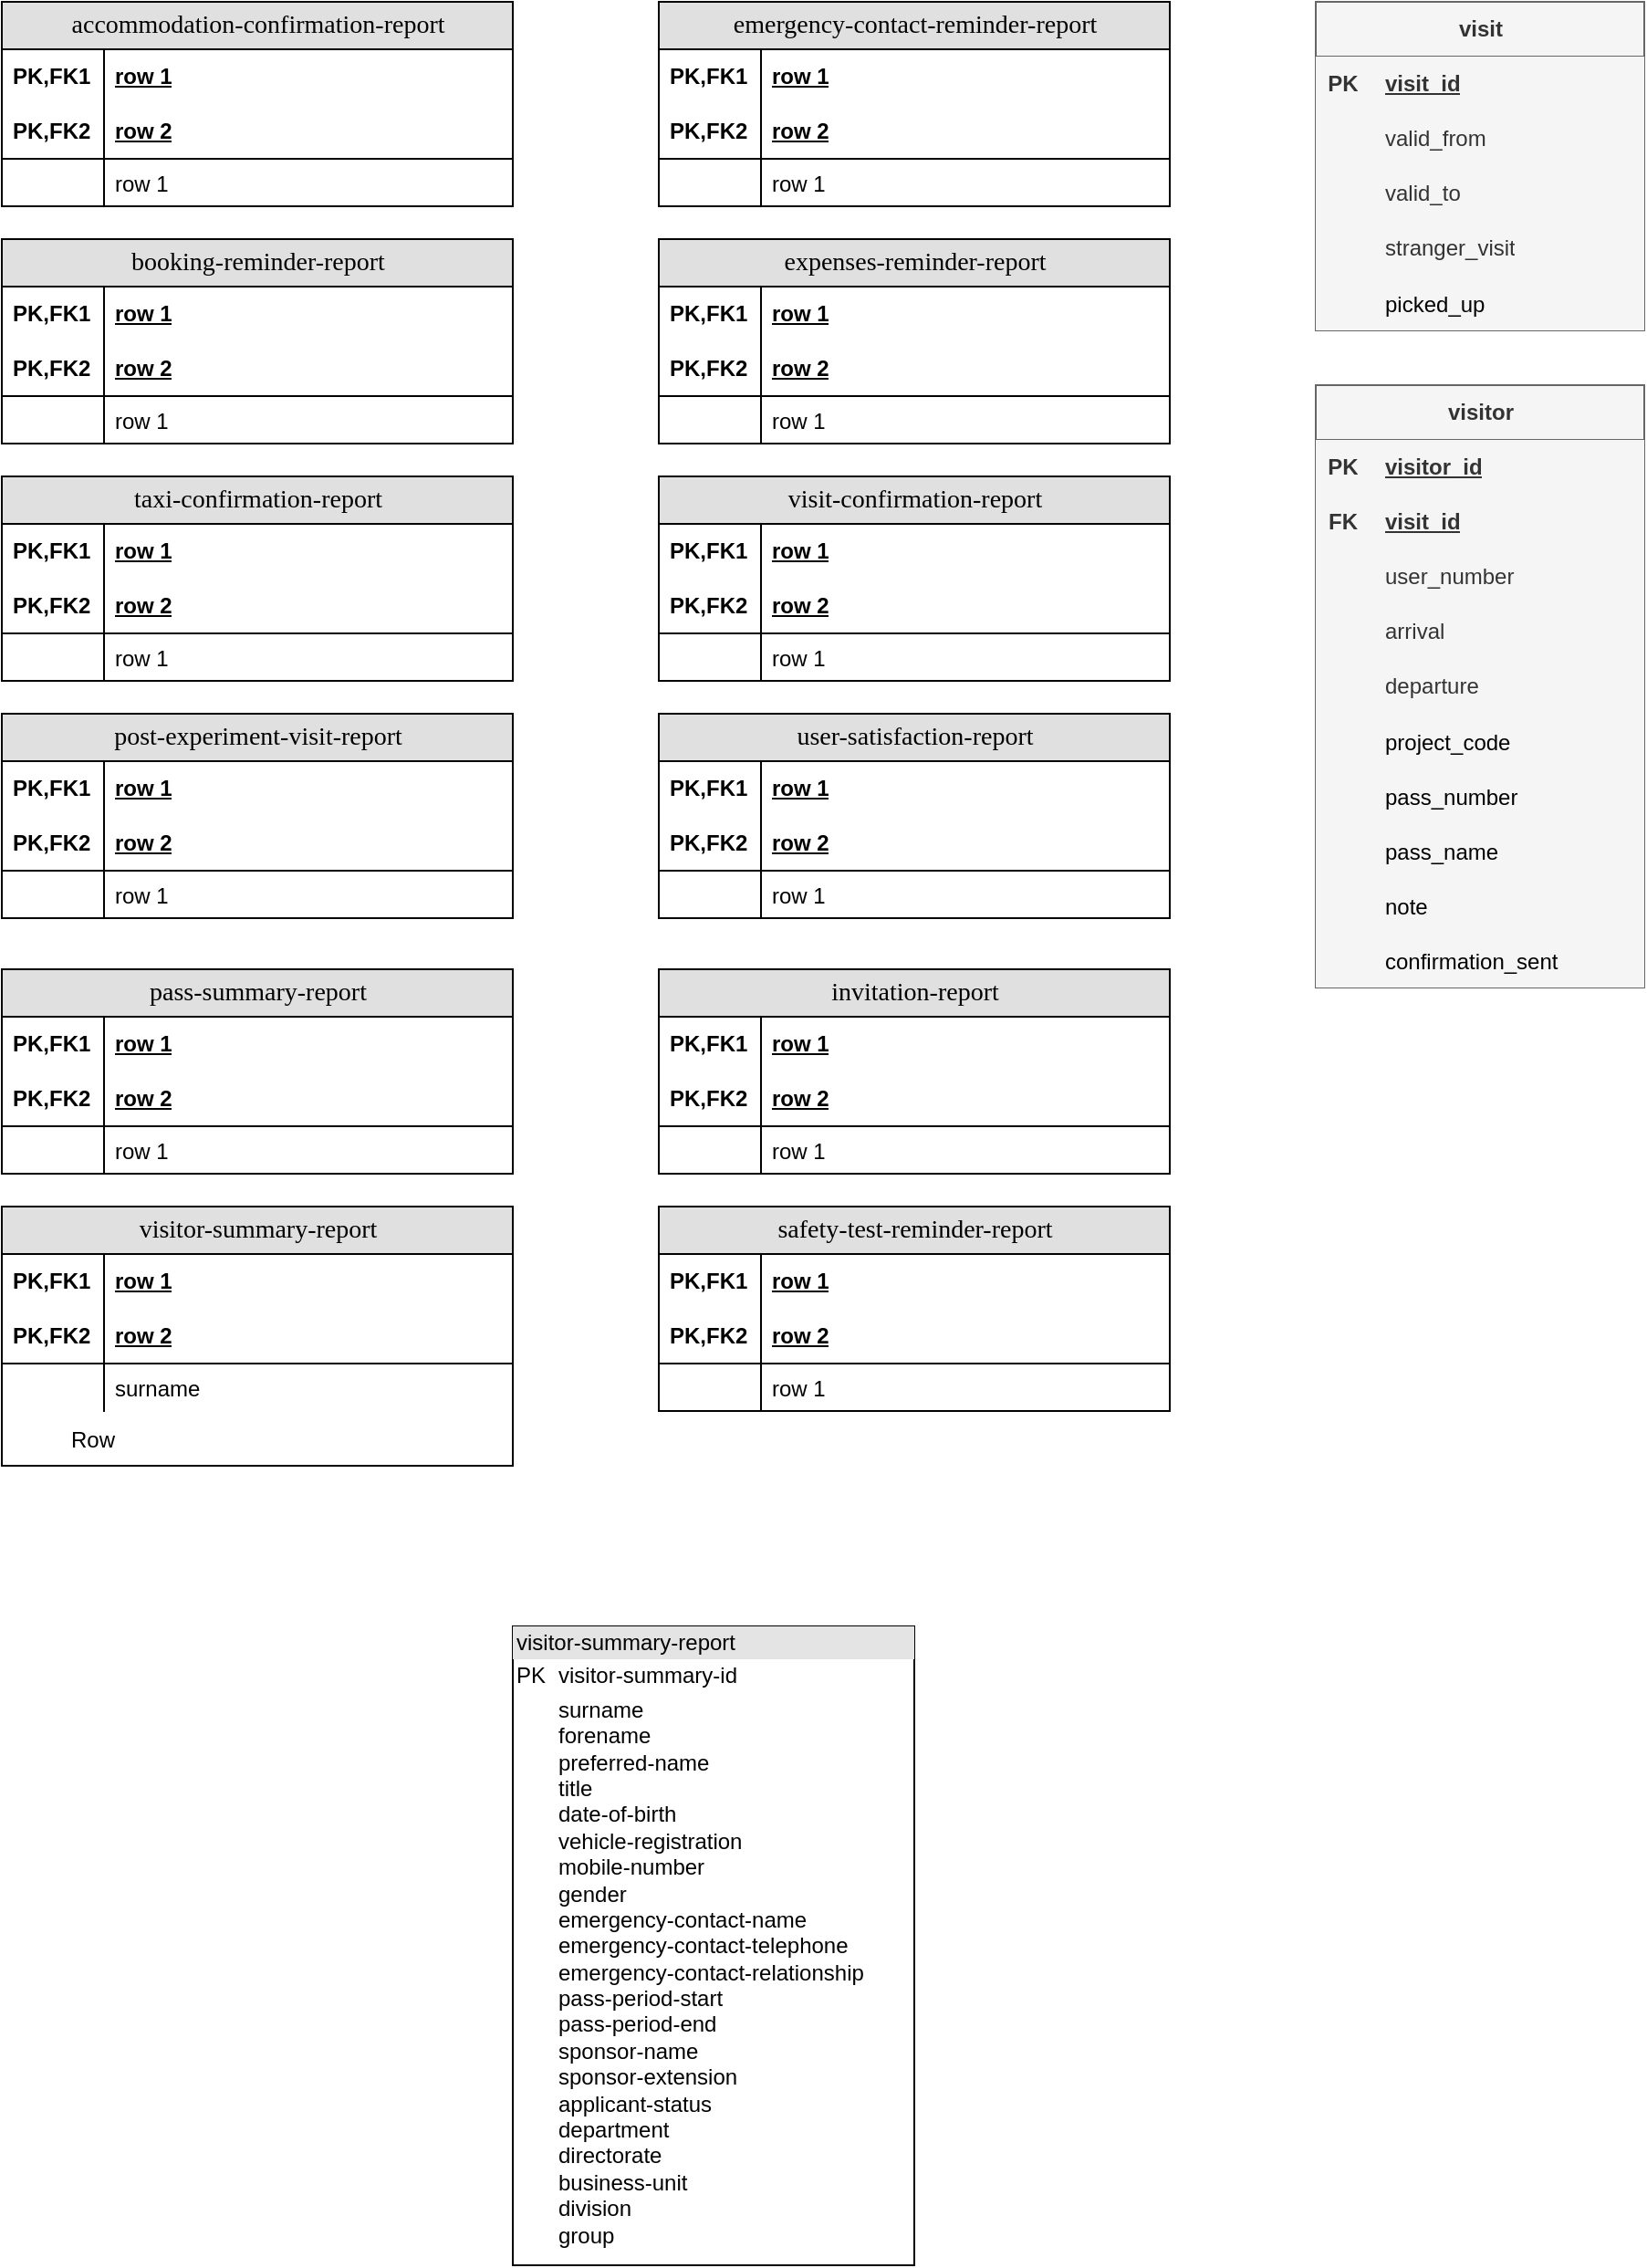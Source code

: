 <mxfile version="24.0.0" type="github">
  <diagram name="Page-1" id="e56a1550-8fbb-45ad-956c-1786394a9013">
    <mxGraphModel dx="1400" dy="845" grid="1" gridSize="10" guides="1" tooltips="1" connect="1" arrows="1" fold="1" page="1" pageScale="1" pageWidth="1100" pageHeight="850" background="none" math="0" shadow="0">
      <root>
        <mxCell id="0" />
        <mxCell id="1" parent="0" />
        <mxCell id="2e49270ec7c68f3f-1" value="accommodation-confirmation-report" style="swimlane;html=1;fontStyle=0;childLayout=stackLayout;horizontal=1;startSize=26;fillColor=#e0e0e0;horizontalStack=0;resizeParent=1;resizeLast=0;collapsible=1;marginBottom=0;swimlaneFillColor=#ffffff;align=center;rounded=0;shadow=0;comic=0;labelBackgroundColor=none;strokeWidth=1;fontFamily=Verdana;fontSize=14" parent="1" vertex="1">
          <mxGeometry x="240" y="140" width="280" height="112" as="geometry" />
        </mxCell>
        <mxCell id="2e49270ec7c68f3f-2" value="row 1" style="shape=partialRectangle;top=0;left=0;right=0;bottom=0;html=1;align=left;verticalAlign=middle;fillColor=none;spacingLeft=60;spacingRight=4;whiteSpace=wrap;overflow=hidden;rotatable=0;points=[[0,0.5],[1,0.5]];portConstraint=eastwest;dropTarget=0;fontStyle=5;" parent="2e49270ec7c68f3f-1" vertex="1">
          <mxGeometry y="26" width="280" height="30" as="geometry" />
        </mxCell>
        <mxCell id="2e49270ec7c68f3f-3" value="PK,FK1" style="shape=partialRectangle;fontStyle=1;top=0;left=0;bottom=0;html=1;fillColor=none;align=left;verticalAlign=middle;spacingLeft=4;spacingRight=4;whiteSpace=wrap;overflow=hidden;rotatable=0;points=[];portConstraint=eastwest;part=1;" parent="2e49270ec7c68f3f-2" vertex="1" connectable="0">
          <mxGeometry width="56" height="30" as="geometry" />
        </mxCell>
        <mxCell id="2e49270ec7c68f3f-4" value="row 2" style="shape=partialRectangle;top=0;left=0;right=0;bottom=1;html=1;align=left;verticalAlign=middle;fillColor=none;spacingLeft=60;spacingRight=4;whiteSpace=wrap;overflow=hidden;rotatable=0;points=[[0,0.5],[1,0.5]];portConstraint=eastwest;dropTarget=0;fontStyle=5;" parent="2e49270ec7c68f3f-1" vertex="1">
          <mxGeometry y="56" width="280" height="30" as="geometry" />
        </mxCell>
        <mxCell id="2e49270ec7c68f3f-5" value="PK,FK2" style="shape=partialRectangle;fontStyle=1;top=0;left=0;bottom=0;html=1;fillColor=none;align=left;verticalAlign=middle;spacingLeft=4;spacingRight=4;whiteSpace=wrap;overflow=hidden;rotatable=0;points=[];portConstraint=eastwest;part=1;" parent="2e49270ec7c68f3f-4" vertex="1" connectable="0">
          <mxGeometry width="56" height="30" as="geometry" />
        </mxCell>
        <mxCell id="2e49270ec7c68f3f-6" value="row 1" style="shape=partialRectangle;top=0;left=0;right=0;bottom=0;html=1;align=left;verticalAlign=top;fillColor=none;spacingLeft=60;spacingRight=4;whiteSpace=wrap;overflow=hidden;rotatable=0;points=[[0,0.5],[1,0.5]];portConstraint=eastwest;dropTarget=0;" parent="2e49270ec7c68f3f-1" vertex="1">
          <mxGeometry y="86" width="280" height="26" as="geometry" />
        </mxCell>
        <mxCell id="2e49270ec7c68f3f-7" value="" style="shape=partialRectangle;top=0;left=0;bottom=0;html=1;fillColor=none;align=left;verticalAlign=top;spacingLeft=4;spacingRight=4;whiteSpace=wrap;overflow=hidden;rotatable=0;points=[];portConstraint=eastwest;part=1;" parent="2e49270ec7c68f3f-6" vertex="1" connectable="0">
          <mxGeometry width="56" height="26" as="geometry" />
        </mxCell>
        <mxCell id="6d24qYVvEHeS3zm7cNjw-1" value="booking-reminder-report" style="swimlane;html=1;fontStyle=0;childLayout=stackLayout;horizontal=1;startSize=26;fillColor=#e0e0e0;horizontalStack=0;resizeParent=1;resizeLast=0;collapsible=1;marginBottom=0;swimlaneFillColor=#ffffff;align=center;rounded=0;shadow=0;comic=0;labelBackgroundColor=none;strokeWidth=1;fontFamily=Verdana;fontSize=14" vertex="1" parent="1">
          <mxGeometry x="240" y="270" width="280" height="112" as="geometry" />
        </mxCell>
        <mxCell id="6d24qYVvEHeS3zm7cNjw-2" value="row 1" style="shape=partialRectangle;top=0;left=0;right=0;bottom=0;html=1;align=left;verticalAlign=middle;fillColor=none;spacingLeft=60;spacingRight=4;whiteSpace=wrap;overflow=hidden;rotatable=0;points=[[0,0.5],[1,0.5]];portConstraint=eastwest;dropTarget=0;fontStyle=5;" vertex="1" parent="6d24qYVvEHeS3zm7cNjw-1">
          <mxGeometry y="26" width="280" height="30" as="geometry" />
        </mxCell>
        <mxCell id="6d24qYVvEHeS3zm7cNjw-3" value="PK,FK1" style="shape=partialRectangle;fontStyle=1;top=0;left=0;bottom=0;html=1;fillColor=none;align=left;verticalAlign=middle;spacingLeft=4;spacingRight=4;whiteSpace=wrap;overflow=hidden;rotatable=0;points=[];portConstraint=eastwest;part=1;" vertex="1" connectable="0" parent="6d24qYVvEHeS3zm7cNjw-2">
          <mxGeometry width="56" height="30" as="geometry" />
        </mxCell>
        <mxCell id="6d24qYVvEHeS3zm7cNjw-4" value="row 2" style="shape=partialRectangle;top=0;left=0;right=0;bottom=1;html=1;align=left;verticalAlign=middle;fillColor=none;spacingLeft=60;spacingRight=4;whiteSpace=wrap;overflow=hidden;rotatable=0;points=[[0,0.5],[1,0.5]];portConstraint=eastwest;dropTarget=0;fontStyle=5;" vertex="1" parent="6d24qYVvEHeS3zm7cNjw-1">
          <mxGeometry y="56" width="280" height="30" as="geometry" />
        </mxCell>
        <mxCell id="6d24qYVvEHeS3zm7cNjw-5" value="PK,FK2" style="shape=partialRectangle;fontStyle=1;top=0;left=0;bottom=0;html=1;fillColor=none;align=left;verticalAlign=middle;spacingLeft=4;spacingRight=4;whiteSpace=wrap;overflow=hidden;rotatable=0;points=[];portConstraint=eastwest;part=1;" vertex="1" connectable="0" parent="6d24qYVvEHeS3zm7cNjw-4">
          <mxGeometry width="56" height="30" as="geometry" />
        </mxCell>
        <mxCell id="6d24qYVvEHeS3zm7cNjw-6" value="row 1" style="shape=partialRectangle;top=0;left=0;right=0;bottom=0;html=1;align=left;verticalAlign=top;fillColor=none;spacingLeft=60;spacingRight=4;whiteSpace=wrap;overflow=hidden;rotatable=0;points=[[0,0.5],[1,0.5]];portConstraint=eastwest;dropTarget=0;" vertex="1" parent="6d24qYVvEHeS3zm7cNjw-1">
          <mxGeometry y="86" width="280" height="26" as="geometry" />
        </mxCell>
        <mxCell id="6d24qYVvEHeS3zm7cNjw-7" value="" style="shape=partialRectangle;top=0;left=0;bottom=0;html=1;fillColor=none;align=left;verticalAlign=top;spacingLeft=4;spacingRight=4;whiteSpace=wrap;overflow=hidden;rotatable=0;points=[];portConstraint=eastwest;part=1;" vertex="1" connectable="0" parent="6d24qYVvEHeS3zm7cNjw-6">
          <mxGeometry width="56" height="26" as="geometry" />
        </mxCell>
        <mxCell id="6d24qYVvEHeS3zm7cNjw-8" value="taxi-confirmation-report" style="swimlane;html=1;fontStyle=0;childLayout=stackLayout;horizontal=1;startSize=26;fillColor=#e0e0e0;horizontalStack=0;resizeParent=1;resizeLast=0;collapsible=1;marginBottom=0;swimlaneFillColor=#ffffff;align=center;rounded=0;shadow=0;comic=0;labelBackgroundColor=none;strokeWidth=1;fontFamily=Verdana;fontSize=14" vertex="1" parent="1">
          <mxGeometry x="240" y="400" width="280" height="112" as="geometry" />
        </mxCell>
        <mxCell id="6d24qYVvEHeS3zm7cNjw-9" value="row 1" style="shape=partialRectangle;top=0;left=0;right=0;bottom=0;html=1;align=left;verticalAlign=middle;fillColor=none;spacingLeft=60;spacingRight=4;whiteSpace=wrap;overflow=hidden;rotatable=0;points=[[0,0.5],[1,0.5]];portConstraint=eastwest;dropTarget=0;fontStyle=5;" vertex="1" parent="6d24qYVvEHeS3zm7cNjw-8">
          <mxGeometry y="26" width="280" height="30" as="geometry" />
        </mxCell>
        <mxCell id="6d24qYVvEHeS3zm7cNjw-10" value="PK,FK1" style="shape=partialRectangle;fontStyle=1;top=0;left=0;bottom=0;html=1;fillColor=none;align=left;verticalAlign=middle;spacingLeft=4;spacingRight=4;whiteSpace=wrap;overflow=hidden;rotatable=0;points=[];portConstraint=eastwest;part=1;" vertex="1" connectable="0" parent="6d24qYVvEHeS3zm7cNjw-9">
          <mxGeometry width="56" height="30" as="geometry" />
        </mxCell>
        <mxCell id="6d24qYVvEHeS3zm7cNjw-11" value="row 2" style="shape=partialRectangle;top=0;left=0;right=0;bottom=1;html=1;align=left;verticalAlign=middle;fillColor=none;spacingLeft=60;spacingRight=4;whiteSpace=wrap;overflow=hidden;rotatable=0;points=[[0,0.5],[1,0.5]];portConstraint=eastwest;dropTarget=0;fontStyle=5;" vertex="1" parent="6d24qYVvEHeS3zm7cNjw-8">
          <mxGeometry y="56" width="280" height="30" as="geometry" />
        </mxCell>
        <mxCell id="6d24qYVvEHeS3zm7cNjw-12" value="PK,FK2" style="shape=partialRectangle;fontStyle=1;top=0;left=0;bottom=0;html=1;fillColor=none;align=left;verticalAlign=middle;spacingLeft=4;spacingRight=4;whiteSpace=wrap;overflow=hidden;rotatable=0;points=[];portConstraint=eastwest;part=1;" vertex="1" connectable="0" parent="6d24qYVvEHeS3zm7cNjw-11">
          <mxGeometry width="56" height="30" as="geometry" />
        </mxCell>
        <mxCell id="6d24qYVvEHeS3zm7cNjw-13" value="row 1" style="shape=partialRectangle;top=0;left=0;right=0;bottom=0;html=1;align=left;verticalAlign=top;fillColor=none;spacingLeft=60;spacingRight=4;whiteSpace=wrap;overflow=hidden;rotatable=0;points=[[0,0.5],[1,0.5]];portConstraint=eastwest;dropTarget=0;" vertex="1" parent="6d24qYVvEHeS3zm7cNjw-8">
          <mxGeometry y="86" width="280" height="26" as="geometry" />
        </mxCell>
        <mxCell id="6d24qYVvEHeS3zm7cNjw-14" value="" style="shape=partialRectangle;top=0;left=0;bottom=0;html=1;fillColor=none;align=left;verticalAlign=top;spacingLeft=4;spacingRight=4;whiteSpace=wrap;overflow=hidden;rotatable=0;points=[];portConstraint=eastwest;part=1;" vertex="1" connectable="0" parent="6d24qYVvEHeS3zm7cNjw-13">
          <mxGeometry width="56" height="26" as="geometry" />
        </mxCell>
        <mxCell id="6d24qYVvEHeS3zm7cNjw-15" value="visit-confirmation-report" style="swimlane;html=1;fontStyle=0;childLayout=stackLayout;horizontal=1;startSize=26;fillColor=#e0e0e0;horizontalStack=0;resizeParent=1;resizeLast=0;collapsible=1;marginBottom=0;swimlaneFillColor=#ffffff;align=center;rounded=0;shadow=0;comic=0;labelBackgroundColor=none;strokeWidth=1;fontFamily=Verdana;fontSize=14" vertex="1" parent="1">
          <mxGeometry x="600" y="400" width="280" height="112" as="geometry" />
        </mxCell>
        <mxCell id="6d24qYVvEHeS3zm7cNjw-16" value="row 1" style="shape=partialRectangle;top=0;left=0;right=0;bottom=0;html=1;align=left;verticalAlign=middle;fillColor=none;spacingLeft=60;spacingRight=4;whiteSpace=wrap;overflow=hidden;rotatable=0;points=[[0,0.5],[1,0.5]];portConstraint=eastwest;dropTarget=0;fontStyle=5;" vertex="1" parent="6d24qYVvEHeS3zm7cNjw-15">
          <mxGeometry y="26" width="280" height="30" as="geometry" />
        </mxCell>
        <mxCell id="6d24qYVvEHeS3zm7cNjw-17" value="PK,FK1" style="shape=partialRectangle;fontStyle=1;top=0;left=0;bottom=0;html=1;fillColor=none;align=left;verticalAlign=middle;spacingLeft=4;spacingRight=4;whiteSpace=wrap;overflow=hidden;rotatable=0;points=[];portConstraint=eastwest;part=1;" vertex="1" connectable="0" parent="6d24qYVvEHeS3zm7cNjw-16">
          <mxGeometry width="56" height="30" as="geometry" />
        </mxCell>
        <mxCell id="6d24qYVvEHeS3zm7cNjw-18" value="row 2" style="shape=partialRectangle;top=0;left=0;right=0;bottom=1;html=1;align=left;verticalAlign=middle;fillColor=none;spacingLeft=60;spacingRight=4;whiteSpace=wrap;overflow=hidden;rotatable=0;points=[[0,0.5],[1,0.5]];portConstraint=eastwest;dropTarget=0;fontStyle=5;" vertex="1" parent="6d24qYVvEHeS3zm7cNjw-15">
          <mxGeometry y="56" width="280" height="30" as="geometry" />
        </mxCell>
        <mxCell id="6d24qYVvEHeS3zm7cNjw-19" value="PK,FK2" style="shape=partialRectangle;fontStyle=1;top=0;left=0;bottom=0;html=1;fillColor=none;align=left;verticalAlign=middle;spacingLeft=4;spacingRight=4;whiteSpace=wrap;overflow=hidden;rotatable=0;points=[];portConstraint=eastwest;part=1;" vertex="1" connectable="0" parent="6d24qYVvEHeS3zm7cNjw-18">
          <mxGeometry width="56" height="30" as="geometry" />
        </mxCell>
        <mxCell id="6d24qYVvEHeS3zm7cNjw-20" value="row 1" style="shape=partialRectangle;top=0;left=0;right=0;bottom=0;html=1;align=left;verticalAlign=top;fillColor=none;spacingLeft=60;spacingRight=4;whiteSpace=wrap;overflow=hidden;rotatable=0;points=[[0,0.5],[1,0.5]];portConstraint=eastwest;dropTarget=0;" vertex="1" parent="6d24qYVvEHeS3zm7cNjw-15">
          <mxGeometry y="86" width="280" height="26" as="geometry" />
        </mxCell>
        <mxCell id="6d24qYVvEHeS3zm7cNjw-21" value="" style="shape=partialRectangle;top=0;left=0;bottom=0;html=1;fillColor=none;align=left;verticalAlign=top;spacingLeft=4;spacingRight=4;whiteSpace=wrap;overflow=hidden;rotatable=0;points=[];portConstraint=eastwest;part=1;" vertex="1" connectable="0" parent="6d24qYVvEHeS3zm7cNjw-20">
          <mxGeometry width="56" height="26" as="geometry" />
        </mxCell>
        <mxCell id="6d24qYVvEHeS3zm7cNjw-22" value="user-satisfaction-report" style="swimlane;html=1;fontStyle=0;childLayout=stackLayout;horizontal=1;startSize=26;fillColor=#e0e0e0;horizontalStack=0;resizeParent=1;resizeLast=0;collapsible=1;marginBottom=0;swimlaneFillColor=#ffffff;align=center;rounded=0;shadow=0;comic=0;labelBackgroundColor=none;strokeWidth=1;fontFamily=Verdana;fontSize=14" vertex="1" parent="1">
          <mxGeometry x="600" y="530" width="280" height="112" as="geometry" />
        </mxCell>
        <mxCell id="6d24qYVvEHeS3zm7cNjw-23" value="row 1" style="shape=partialRectangle;top=0;left=0;right=0;bottom=0;html=1;align=left;verticalAlign=middle;fillColor=none;spacingLeft=60;spacingRight=4;whiteSpace=wrap;overflow=hidden;rotatable=0;points=[[0,0.5],[1,0.5]];portConstraint=eastwest;dropTarget=0;fontStyle=5;" vertex="1" parent="6d24qYVvEHeS3zm7cNjw-22">
          <mxGeometry y="26" width="280" height="30" as="geometry" />
        </mxCell>
        <mxCell id="6d24qYVvEHeS3zm7cNjw-24" value="PK,FK1" style="shape=partialRectangle;fontStyle=1;top=0;left=0;bottom=0;html=1;fillColor=none;align=left;verticalAlign=middle;spacingLeft=4;spacingRight=4;whiteSpace=wrap;overflow=hidden;rotatable=0;points=[];portConstraint=eastwest;part=1;" vertex="1" connectable="0" parent="6d24qYVvEHeS3zm7cNjw-23">
          <mxGeometry width="56" height="30" as="geometry" />
        </mxCell>
        <mxCell id="6d24qYVvEHeS3zm7cNjw-25" value="row 2" style="shape=partialRectangle;top=0;left=0;right=0;bottom=1;html=1;align=left;verticalAlign=middle;fillColor=none;spacingLeft=60;spacingRight=4;whiteSpace=wrap;overflow=hidden;rotatable=0;points=[[0,0.5],[1,0.5]];portConstraint=eastwest;dropTarget=0;fontStyle=5;" vertex="1" parent="6d24qYVvEHeS3zm7cNjw-22">
          <mxGeometry y="56" width="280" height="30" as="geometry" />
        </mxCell>
        <mxCell id="6d24qYVvEHeS3zm7cNjw-26" value="PK,FK2" style="shape=partialRectangle;fontStyle=1;top=0;left=0;bottom=0;html=1;fillColor=none;align=left;verticalAlign=middle;spacingLeft=4;spacingRight=4;whiteSpace=wrap;overflow=hidden;rotatable=0;points=[];portConstraint=eastwest;part=1;" vertex="1" connectable="0" parent="6d24qYVvEHeS3zm7cNjw-25">
          <mxGeometry width="56" height="30" as="geometry" />
        </mxCell>
        <mxCell id="6d24qYVvEHeS3zm7cNjw-27" value="row 1" style="shape=partialRectangle;top=0;left=0;right=0;bottom=0;html=1;align=left;verticalAlign=top;fillColor=none;spacingLeft=60;spacingRight=4;whiteSpace=wrap;overflow=hidden;rotatable=0;points=[[0,0.5],[1,0.5]];portConstraint=eastwest;dropTarget=0;" vertex="1" parent="6d24qYVvEHeS3zm7cNjw-22">
          <mxGeometry y="86" width="280" height="26" as="geometry" />
        </mxCell>
        <mxCell id="6d24qYVvEHeS3zm7cNjw-28" value="" style="shape=partialRectangle;top=0;left=0;bottom=0;html=1;fillColor=none;align=left;verticalAlign=top;spacingLeft=4;spacingRight=4;whiteSpace=wrap;overflow=hidden;rotatable=0;points=[];portConstraint=eastwest;part=1;" vertex="1" connectable="0" parent="6d24qYVvEHeS3zm7cNjw-27">
          <mxGeometry width="56" height="26" as="geometry" />
        </mxCell>
        <mxCell id="6d24qYVvEHeS3zm7cNjw-29" value="post-experiment-visit-report" style="swimlane;html=1;fontStyle=0;childLayout=stackLayout;horizontal=1;startSize=26;fillColor=#e0e0e0;horizontalStack=0;resizeParent=1;resizeLast=0;collapsible=1;marginBottom=0;swimlaneFillColor=#ffffff;align=center;rounded=0;shadow=0;comic=0;labelBackgroundColor=none;strokeWidth=1;fontFamily=Verdana;fontSize=14" vertex="1" parent="1">
          <mxGeometry x="240" y="530" width="280" height="112" as="geometry" />
        </mxCell>
        <mxCell id="6d24qYVvEHeS3zm7cNjw-30" value="row 1" style="shape=partialRectangle;top=0;left=0;right=0;bottom=0;html=1;align=left;verticalAlign=middle;fillColor=none;spacingLeft=60;spacingRight=4;whiteSpace=wrap;overflow=hidden;rotatable=0;points=[[0,0.5],[1,0.5]];portConstraint=eastwest;dropTarget=0;fontStyle=5;" vertex="1" parent="6d24qYVvEHeS3zm7cNjw-29">
          <mxGeometry y="26" width="280" height="30" as="geometry" />
        </mxCell>
        <mxCell id="6d24qYVvEHeS3zm7cNjw-31" value="PK,FK1" style="shape=partialRectangle;fontStyle=1;top=0;left=0;bottom=0;html=1;fillColor=none;align=left;verticalAlign=middle;spacingLeft=4;spacingRight=4;whiteSpace=wrap;overflow=hidden;rotatable=0;points=[];portConstraint=eastwest;part=1;" vertex="1" connectable="0" parent="6d24qYVvEHeS3zm7cNjw-30">
          <mxGeometry width="56" height="30" as="geometry" />
        </mxCell>
        <mxCell id="6d24qYVvEHeS3zm7cNjw-32" value="row 2" style="shape=partialRectangle;top=0;left=0;right=0;bottom=1;html=1;align=left;verticalAlign=middle;fillColor=none;spacingLeft=60;spacingRight=4;whiteSpace=wrap;overflow=hidden;rotatable=0;points=[[0,0.5],[1,0.5]];portConstraint=eastwest;dropTarget=0;fontStyle=5;" vertex="1" parent="6d24qYVvEHeS3zm7cNjw-29">
          <mxGeometry y="56" width="280" height="30" as="geometry" />
        </mxCell>
        <mxCell id="6d24qYVvEHeS3zm7cNjw-33" value="PK,FK2" style="shape=partialRectangle;fontStyle=1;top=0;left=0;bottom=0;html=1;fillColor=none;align=left;verticalAlign=middle;spacingLeft=4;spacingRight=4;whiteSpace=wrap;overflow=hidden;rotatable=0;points=[];portConstraint=eastwest;part=1;" vertex="1" connectable="0" parent="6d24qYVvEHeS3zm7cNjw-32">
          <mxGeometry width="56" height="30" as="geometry" />
        </mxCell>
        <mxCell id="6d24qYVvEHeS3zm7cNjw-34" value="row 1" style="shape=partialRectangle;top=0;left=0;right=0;bottom=0;html=1;align=left;verticalAlign=top;fillColor=none;spacingLeft=60;spacingRight=4;whiteSpace=wrap;overflow=hidden;rotatable=0;points=[[0,0.5],[1,0.5]];portConstraint=eastwest;dropTarget=0;" vertex="1" parent="6d24qYVvEHeS3zm7cNjw-29">
          <mxGeometry y="86" width="280" height="26" as="geometry" />
        </mxCell>
        <mxCell id="6d24qYVvEHeS3zm7cNjw-35" value="" style="shape=partialRectangle;top=0;left=0;bottom=0;html=1;fillColor=none;align=left;verticalAlign=top;spacingLeft=4;spacingRight=4;whiteSpace=wrap;overflow=hidden;rotatable=0;points=[];portConstraint=eastwest;part=1;" vertex="1" connectable="0" parent="6d24qYVvEHeS3zm7cNjw-34">
          <mxGeometry width="56" height="26" as="geometry" />
        </mxCell>
        <mxCell id="6d24qYVvEHeS3zm7cNjw-36" value="pass-summary-report" style="swimlane;html=1;fontStyle=0;childLayout=stackLayout;horizontal=1;startSize=26;fillColor=#e0e0e0;horizontalStack=0;resizeParent=1;resizeLast=0;collapsible=1;marginBottom=0;swimlaneFillColor=#ffffff;align=center;rounded=0;shadow=0;comic=0;labelBackgroundColor=none;strokeWidth=1;fontFamily=Verdana;fontSize=14" vertex="1" parent="1">
          <mxGeometry x="240" y="670" width="280" height="112" as="geometry" />
        </mxCell>
        <mxCell id="6d24qYVvEHeS3zm7cNjw-37" value="row 1" style="shape=partialRectangle;top=0;left=0;right=0;bottom=0;html=1;align=left;verticalAlign=middle;fillColor=none;spacingLeft=60;spacingRight=4;whiteSpace=wrap;overflow=hidden;rotatable=0;points=[[0,0.5],[1,0.5]];portConstraint=eastwest;dropTarget=0;fontStyle=5;" vertex="1" parent="6d24qYVvEHeS3zm7cNjw-36">
          <mxGeometry y="26" width="280" height="30" as="geometry" />
        </mxCell>
        <mxCell id="6d24qYVvEHeS3zm7cNjw-38" value="PK,FK1" style="shape=partialRectangle;fontStyle=1;top=0;left=0;bottom=0;html=1;fillColor=none;align=left;verticalAlign=middle;spacingLeft=4;spacingRight=4;whiteSpace=wrap;overflow=hidden;rotatable=0;points=[];portConstraint=eastwest;part=1;" vertex="1" connectable="0" parent="6d24qYVvEHeS3zm7cNjw-37">
          <mxGeometry width="56" height="30" as="geometry" />
        </mxCell>
        <mxCell id="6d24qYVvEHeS3zm7cNjw-39" value="row 2" style="shape=partialRectangle;top=0;left=0;right=0;bottom=1;html=1;align=left;verticalAlign=middle;fillColor=none;spacingLeft=60;spacingRight=4;whiteSpace=wrap;overflow=hidden;rotatable=0;points=[[0,0.5],[1,0.5]];portConstraint=eastwest;dropTarget=0;fontStyle=5;" vertex="1" parent="6d24qYVvEHeS3zm7cNjw-36">
          <mxGeometry y="56" width="280" height="30" as="geometry" />
        </mxCell>
        <mxCell id="6d24qYVvEHeS3zm7cNjw-40" value="PK,FK2" style="shape=partialRectangle;fontStyle=1;top=0;left=0;bottom=0;html=1;fillColor=none;align=left;verticalAlign=middle;spacingLeft=4;spacingRight=4;whiteSpace=wrap;overflow=hidden;rotatable=0;points=[];portConstraint=eastwest;part=1;" vertex="1" connectable="0" parent="6d24qYVvEHeS3zm7cNjw-39">
          <mxGeometry width="56" height="30" as="geometry" />
        </mxCell>
        <mxCell id="6d24qYVvEHeS3zm7cNjw-41" value="row 1" style="shape=partialRectangle;top=0;left=0;right=0;bottom=0;html=1;align=left;verticalAlign=top;fillColor=none;spacingLeft=60;spacingRight=4;whiteSpace=wrap;overflow=hidden;rotatable=0;points=[[0,0.5],[1,0.5]];portConstraint=eastwest;dropTarget=0;" vertex="1" parent="6d24qYVvEHeS3zm7cNjw-36">
          <mxGeometry y="86" width="280" height="26" as="geometry" />
        </mxCell>
        <mxCell id="6d24qYVvEHeS3zm7cNjw-42" value="" style="shape=partialRectangle;top=0;left=0;bottom=0;html=1;fillColor=none;align=left;verticalAlign=top;spacingLeft=4;spacingRight=4;whiteSpace=wrap;overflow=hidden;rotatable=0;points=[];portConstraint=eastwest;part=1;" vertex="1" connectable="0" parent="6d24qYVvEHeS3zm7cNjw-41">
          <mxGeometry width="56" height="26" as="geometry" />
        </mxCell>
        <mxCell id="6d24qYVvEHeS3zm7cNjw-43" value="invitation-report" style="swimlane;html=1;fontStyle=0;childLayout=stackLayout;horizontal=1;startSize=26;fillColor=#e0e0e0;horizontalStack=0;resizeParent=1;resizeLast=0;collapsible=1;marginBottom=0;swimlaneFillColor=#ffffff;align=center;rounded=0;shadow=0;comic=0;labelBackgroundColor=none;strokeWidth=1;fontFamily=Verdana;fontSize=14" vertex="1" parent="1">
          <mxGeometry x="600" y="670" width="280" height="112" as="geometry" />
        </mxCell>
        <mxCell id="6d24qYVvEHeS3zm7cNjw-44" value="row 1" style="shape=partialRectangle;top=0;left=0;right=0;bottom=0;html=1;align=left;verticalAlign=middle;fillColor=none;spacingLeft=60;spacingRight=4;whiteSpace=wrap;overflow=hidden;rotatable=0;points=[[0,0.5],[1,0.5]];portConstraint=eastwest;dropTarget=0;fontStyle=5;" vertex="1" parent="6d24qYVvEHeS3zm7cNjw-43">
          <mxGeometry y="26" width="280" height="30" as="geometry" />
        </mxCell>
        <mxCell id="6d24qYVvEHeS3zm7cNjw-45" value="PK,FK1" style="shape=partialRectangle;fontStyle=1;top=0;left=0;bottom=0;html=1;fillColor=none;align=left;verticalAlign=middle;spacingLeft=4;spacingRight=4;whiteSpace=wrap;overflow=hidden;rotatable=0;points=[];portConstraint=eastwest;part=1;" vertex="1" connectable="0" parent="6d24qYVvEHeS3zm7cNjw-44">
          <mxGeometry width="56" height="30" as="geometry" />
        </mxCell>
        <mxCell id="6d24qYVvEHeS3zm7cNjw-46" value="row 2" style="shape=partialRectangle;top=0;left=0;right=0;bottom=1;html=1;align=left;verticalAlign=middle;fillColor=none;spacingLeft=60;spacingRight=4;whiteSpace=wrap;overflow=hidden;rotatable=0;points=[[0,0.5],[1,0.5]];portConstraint=eastwest;dropTarget=0;fontStyle=5;" vertex="1" parent="6d24qYVvEHeS3zm7cNjw-43">
          <mxGeometry y="56" width="280" height="30" as="geometry" />
        </mxCell>
        <mxCell id="6d24qYVvEHeS3zm7cNjw-47" value="PK,FK2" style="shape=partialRectangle;fontStyle=1;top=0;left=0;bottom=0;html=1;fillColor=none;align=left;verticalAlign=middle;spacingLeft=4;spacingRight=4;whiteSpace=wrap;overflow=hidden;rotatable=0;points=[];portConstraint=eastwest;part=1;" vertex="1" connectable="0" parent="6d24qYVvEHeS3zm7cNjw-46">
          <mxGeometry width="56" height="30" as="geometry" />
        </mxCell>
        <mxCell id="6d24qYVvEHeS3zm7cNjw-48" value="row 1" style="shape=partialRectangle;top=0;left=0;right=0;bottom=0;html=1;align=left;verticalAlign=top;fillColor=none;spacingLeft=60;spacingRight=4;whiteSpace=wrap;overflow=hidden;rotatable=0;points=[[0,0.5],[1,0.5]];portConstraint=eastwest;dropTarget=0;" vertex="1" parent="6d24qYVvEHeS3zm7cNjw-43">
          <mxGeometry y="86" width="280" height="26" as="geometry" />
        </mxCell>
        <mxCell id="6d24qYVvEHeS3zm7cNjw-49" value="" style="shape=partialRectangle;top=0;left=0;bottom=0;html=1;fillColor=none;align=left;verticalAlign=top;spacingLeft=4;spacingRight=4;whiteSpace=wrap;overflow=hidden;rotatable=0;points=[];portConstraint=eastwest;part=1;" vertex="1" connectable="0" parent="6d24qYVvEHeS3zm7cNjw-48">
          <mxGeometry width="56" height="26" as="geometry" />
        </mxCell>
        <mxCell id="6d24qYVvEHeS3zm7cNjw-50" value="visitor-summary-report" style="swimlane;html=1;fontStyle=0;childLayout=stackLayout;horizontal=1;startSize=26;fillColor=#e0e0e0;horizontalStack=0;resizeParent=1;resizeLast=0;collapsible=1;marginBottom=0;swimlaneFillColor=#ffffff;align=center;rounded=0;shadow=0;comic=0;labelBackgroundColor=none;strokeWidth=1;fontFamily=Verdana;fontSize=14" vertex="1" parent="1">
          <mxGeometry x="240" y="800" width="280" height="142" as="geometry" />
        </mxCell>
        <mxCell id="6d24qYVvEHeS3zm7cNjw-51" value="row 1" style="shape=partialRectangle;top=0;left=0;right=0;bottom=0;html=1;align=left;verticalAlign=middle;fillColor=none;spacingLeft=60;spacingRight=4;whiteSpace=wrap;overflow=hidden;rotatable=0;points=[[0,0.5],[1,0.5]];portConstraint=eastwest;dropTarget=0;fontStyle=5;" vertex="1" parent="6d24qYVvEHeS3zm7cNjw-50">
          <mxGeometry y="26" width="280" height="30" as="geometry" />
        </mxCell>
        <mxCell id="6d24qYVvEHeS3zm7cNjw-52" value="PK,FK1" style="shape=partialRectangle;fontStyle=1;top=0;left=0;bottom=0;html=1;fillColor=none;align=left;verticalAlign=middle;spacingLeft=4;spacingRight=4;whiteSpace=wrap;overflow=hidden;rotatable=0;points=[];portConstraint=eastwest;part=1;" vertex="1" connectable="0" parent="6d24qYVvEHeS3zm7cNjw-51">
          <mxGeometry width="56" height="30" as="geometry" />
        </mxCell>
        <mxCell id="6d24qYVvEHeS3zm7cNjw-53" value="row 2" style="shape=partialRectangle;top=0;left=0;right=0;bottom=1;html=1;align=left;verticalAlign=middle;fillColor=none;spacingLeft=60;spacingRight=4;whiteSpace=wrap;overflow=hidden;rotatable=0;points=[[0,0.5],[1,0.5]];portConstraint=eastwest;dropTarget=0;fontStyle=5;" vertex="1" parent="6d24qYVvEHeS3zm7cNjw-50">
          <mxGeometry y="56" width="280" height="30" as="geometry" />
        </mxCell>
        <mxCell id="6d24qYVvEHeS3zm7cNjw-54" value="PK,FK2" style="shape=partialRectangle;fontStyle=1;top=0;left=0;bottom=0;html=1;fillColor=none;align=left;verticalAlign=middle;spacingLeft=4;spacingRight=4;whiteSpace=wrap;overflow=hidden;rotatable=0;points=[];portConstraint=eastwest;part=1;" vertex="1" connectable="0" parent="6d24qYVvEHeS3zm7cNjw-53">
          <mxGeometry width="56" height="30" as="geometry" />
        </mxCell>
        <mxCell id="6d24qYVvEHeS3zm7cNjw-55" value="&lt;div&gt;surname&lt;/div&gt;" style="shape=partialRectangle;top=0;left=0;right=0;bottom=0;html=1;align=left;verticalAlign=top;fillColor=none;spacingLeft=60;spacingRight=4;whiteSpace=wrap;overflow=hidden;rotatable=0;points=[[0,0.5],[1,0.5]];portConstraint=eastwest;dropTarget=0;" vertex="1" parent="6d24qYVvEHeS3zm7cNjw-50">
          <mxGeometry y="86" width="280" height="26" as="geometry" />
        </mxCell>
        <mxCell id="6d24qYVvEHeS3zm7cNjw-56" value="" style="shape=partialRectangle;top=0;left=0;bottom=0;html=1;fillColor=none;align=left;verticalAlign=top;spacingLeft=4;spacingRight=4;whiteSpace=wrap;overflow=hidden;rotatable=0;points=[];portConstraint=eastwest;part=1;" vertex="1" connectable="0" parent="6d24qYVvEHeS3zm7cNjw-55">
          <mxGeometry width="56" height="26" as="geometry" />
        </mxCell>
        <mxCell id="6d24qYVvEHeS3zm7cNjw-163" value="" style="shape=table;startSize=0;container=1;collapsible=1;childLayout=tableLayout;fixedRows=1;rowLines=0;fontStyle=0;align=center;resizeLast=1;strokeColor=none;fillColor=none;collapsible=0;whiteSpace=wrap;html=1;" vertex="1" parent="6d24qYVvEHeS3zm7cNjw-50">
          <mxGeometry y="112" width="280" height="30" as="geometry" />
        </mxCell>
        <mxCell id="6d24qYVvEHeS3zm7cNjw-164" value="" style="shape=tableRow;horizontal=0;startSize=0;swimlaneHead=0;swimlaneBody=0;fillColor=none;collapsible=0;dropTarget=0;points=[[0,0.5],[1,0.5]];portConstraint=eastwest;top=0;left=0;right=0;bottom=0;" vertex="1" parent="6d24qYVvEHeS3zm7cNjw-163">
          <mxGeometry width="280" height="30" as="geometry" />
        </mxCell>
        <mxCell id="6d24qYVvEHeS3zm7cNjw-165" value="" style="shape=partialRectangle;connectable=0;fillColor=none;top=0;left=0;bottom=0;right=0;editable=1;overflow=hidden;" vertex="1" parent="6d24qYVvEHeS3zm7cNjw-164">
          <mxGeometry width="30" height="30" as="geometry">
            <mxRectangle width="30" height="30" as="alternateBounds" />
          </mxGeometry>
        </mxCell>
        <mxCell id="6d24qYVvEHeS3zm7cNjw-166" value="Row" style="shape=partialRectangle;connectable=0;fillColor=none;top=0;left=0;bottom=0;right=0;align=left;spacingLeft=6;overflow=hidden;" vertex="1" parent="6d24qYVvEHeS3zm7cNjw-164">
          <mxGeometry x="30" width="250" height="30" as="geometry">
            <mxRectangle width="250" height="30" as="alternateBounds" />
          </mxGeometry>
        </mxCell>
        <mxCell id="6d24qYVvEHeS3zm7cNjw-57" value="safety-test-reminder-report" style="swimlane;html=1;fontStyle=0;childLayout=stackLayout;horizontal=1;startSize=26;fillColor=#e0e0e0;horizontalStack=0;resizeParent=1;resizeLast=0;collapsible=1;marginBottom=0;swimlaneFillColor=#ffffff;align=center;rounded=0;shadow=0;comic=0;labelBackgroundColor=none;strokeWidth=1;fontFamily=Verdana;fontSize=14" vertex="1" parent="1">
          <mxGeometry x="600" y="800" width="280" height="112" as="geometry" />
        </mxCell>
        <mxCell id="6d24qYVvEHeS3zm7cNjw-58" value="row 1" style="shape=partialRectangle;top=0;left=0;right=0;bottom=0;html=1;align=left;verticalAlign=middle;fillColor=none;spacingLeft=60;spacingRight=4;whiteSpace=wrap;overflow=hidden;rotatable=0;points=[[0,0.5],[1,0.5]];portConstraint=eastwest;dropTarget=0;fontStyle=5;" vertex="1" parent="6d24qYVvEHeS3zm7cNjw-57">
          <mxGeometry y="26" width="280" height="30" as="geometry" />
        </mxCell>
        <mxCell id="6d24qYVvEHeS3zm7cNjw-59" value="PK,FK1" style="shape=partialRectangle;fontStyle=1;top=0;left=0;bottom=0;html=1;fillColor=none;align=left;verticalAlign=middle;spacingLeft=4;spacingRight=4;whiteSpace=wrap;overflow=hidden;rotatable=0;points=[];portConstraint=eastwest;part=1;" vertex="1" connectable="0" parent="6d24qYVvEHeS3zm7cNjw-58">
          <mxGeometry width="56" height="30" as="geometry" />
        </mxCell>
        <mxCell id="6d24qYVvEHeS3zm7cNjw-60" value="row 2" style="shape=partialRectangle;top=0;left=0;right=0;bottom=1;html=1;align=left;verticalAlign=middle;fillColor=none;spacingLeft=60;spacingRight=4;whiteSpace=wrap;overflow=hidden;rotatable=0;points=[[0,0.5],[1,0.5]];portConstraint=eastwest;dropTarget=0;fontStyle=5;" vertex="1" parent="6d24qYVvEHeS3zm7cNjw-57">
          <mxGeometry y="56" width="280" height="30" as="geometry" />
        </mxCell>
        <mxCell id="6d24qYVvEHeS3zm7cNjw-61" value="PK,FK2" style="shape=partialRectangle;fontStyle=1;top=0;left=0;bottom=0;html=1;fillColor=none;align=left;verticalAlign=middle;spacingLeft=4;spacingRight=4;whiteSpace=wrap;overflow=hidden;rotatable=0;points=[];portConstraint=eastwest;part=1;" vertex="1" connectable="0" parent="6d24qYVvEHeS3zm7cNjw-60">
          <mxGeometry width="56" height="30" as="geometry" />
        </mxCell>
        <mxCell id="6d24qYVvEHeS3zm7cNjw-62" value="row 1" style="shape=partialRectangle;top=0;left=0;right=0;bottom=0;html=1;align=left;verticalAlign=top;fillColor=none;spacingLeft=60;spacingRight=4;whiteSpace=wrap;overflow=hidden;rotatable=0;points=[[0,0.5],[1,0.5]];portConstraint=eastwest;dropTarget=0;" vertex="1" parent="6d24qYVvEHeS3zm7cNjw-57">
          <mxGeometry y="86" width="280" height="26" as="geometry" />
        </mxCell>
        <mxCell id="6d24qYVvEHeS3zm7cNjw-63" value="" style="shape=partialRectangle;top=0;left=0;bottom=0;html=1;fillColor=none;align=left;verticalAlign=top;spacingLeft=4;spacingRight=4;whiteSpace=wrap;overflow=hidden;rotatable=0;points=[];portConstraint=eastwest;part=1;" vertex="1" connectable="0" parent="6d24qYVvEHeS3zm7cNjw-62">
          <mxGeometry width="56" height="26" as="geometry" />
        </mxCell>
        <mxCell id="6d24qYVvEHeS3zm7cNjw-64" value="emergency-contact-reminder-report" style="swimlane;html=1;fontStyle=0;childLayout=stackLayout;horizontal=1;startSize=26;fillColor=#e0e0e0;horizontalStack=0;resizeParent=1;resizeLast=0;collapsible=1;marginBottom=0;swimlaneFillColor=#ffffff;align=center;rounded=0;shadow=0;comic=0;labelBackgroundColor=none;strokeWidth=1;fontFamily=Verdana;fontSize=14" vertex="1" parent="1">
          <mxGeometry x="600" y="140" width="280" height="112" as="geometry" />
        </mxCell>
        <mxCell id="6d24qYVvEHeS3zm7cNjw-65" value="row 1" style="shape=partialRectangle;top=0;left=0;right=0;bottom=0;html=1;align=left;verticalAlign=middle;fillColor=none;spacingLeft=60;spacingRight=4;whiteSpace=wrap;overflow=hidden;rotatable=0;points=[[0,0.5],[1,0.5]];portConstraint=eastwest;dropTarget=0;fontStyle=5;" vertex="1" parent="6d24qYVvEHeS3zm7cNjw-64">
          <mxGeometry y="26" width="280" height="30" as="geometry" />
        </mxCell>
        <mxCell id="6d24qYVvEHeS3zm7cNjw-66" value="PK,FK1" style="shape=partialRectangle;fontStyle=1;top=0;left=0;bottom=0;html=1;fillColor=none;align=left;verticalAlign=middle;spacingLeft=4;spacingRight=4;whiteSpace=wrap;overflow=hidden;rotatable=0;points=[];portConstraint=eastwest;part=1;" vertex="1" connectable="0" parent="6d24qYVvEHeS3zm7cNjw-65">
          <mxGeometry width="56" height="30" as="geometry" />
        </mxCell>
        <mxCell id="6d24qYVvEHeS3zm7cNjw-67" value="row 2" style="shape=partialRectangle;top=0;left=0;right=0;bottom=1;html=1;align=left;verticalAlign=middle;fillColor=none;spacingLeft=60;spacingRight=4;whiteSpace=wrap;overflow=hidden;rotatable=0;points=[[0,0.5],[1,0.5]];portConstraint=eastwest;dropTarget=0;fontStyle=5;" vertex="1" parent="6d24qYVvEHeS3zm7cNjw-64">
          <mxGeometry y="56" width="280" height="30" as="geometry" />
        </mxCell>
        <mxCell id="6d24qYVvEHeS3zm7cNjw-68" value="PK,FK2" style="shape=partialRectangle;fontStyle=1;top=0;left=0;bottom=0;html=1;fillColor=none;align=left;verticalAlign=middle;spacingLeft=4;spacingRight=4;whiteSpace=wrap;overflow=hidden;rotatable=0;points=[];portConstraint=eastwest;part=1;" vertex="1" connectable="0" parent="6d24qYVvEHeS3zm7cNjw-67">
          <mxGeometry width="56" height="30" as="geometry" />
        </mxCell>
        <mxCell id="6d24qYVvEHeS3zm7cNjw-69" value="row 1" style="shape=partialRectangle;top=0;left=0;right=0;bottom=0;html=1;align=left;verticalAlign=top;fillColor=none;spacingLeft=60;spacingRight=4;whiteSpace=wrap;overflow=hidden;rotatable=0;points=[[0,0.5],[1,0.5]];portConstraint=eastwest;dropTarget=0;" vertex="1" parent="6d24qYVvEHeS3zm7cNjw-64">
          <mxGeometry y="86" width="280" height="26" as="geometry" />
        </mxCell>
        <mxCell id="6d24qYVvEHeS3zm7cNjw-70" value="" style="shape=partialRectangle;top=0;left=0;bottom=0;html=1;fillColor=none;align=left;verticalAlign=top;spacingLeft=4;spacingRight=4;whiteSpace=wrap;overflow=hidden;rotatable=0;points=[];portConstraint=eastwest;part=1;" vertex="1" connectable="0" parent="6d24qYVvEHeS3zm7cNjw-69">
          <mxGeometry width="56" height="26" as="geometry" />
        </mxCell>
        <mxCell id="6d24qYVvEHeS3zm7cNjw-71" value="expenses-reminder-report" style="swimlane;html=1;fontStyle=0;childLayout=stackLayout;horizontal=1;startSize=26;fillColor=#e0e0e0;horizontalStack=0;resizeParent=1;resizeLast=0;collapsible=1;marginBottom=0;swimlaneFillColor=#ffffff;align=center;rounded=0;shadow=0;comic=0;labelBackgroundColor=none;strokeWidth=1;fontFamily=Verdana;fontSize=14" vertex="1" parent="1">
          <mxGeometry x="600" y="270" width="280" height="112" as="geometry" />
        </mxCell>
        <mxCell id="6d24qYVvEHeS3zm7cNjw-72" value="row 1" style="shape=partialRectangle;top=0;left=0;right=0;bottom=0;html=1;align=left;verticalAlign=middle;fillColor=none;spacingLeft=60;spacingRight=4;whiteSpace=wrap;overflow=hidden;rotatable=0;points=[[0,0.5],[1,0.5]];portConstraint=eastwest;dropTarget=0;fontStyle=5;" vertex="1" parent="6d24qYVvEHeS3zm7cNjw-71">
          <mxGeometry y="26" width="280" height="30" as="geometry" />
        </mxCell>
        <mxCell id="6d24qYVvEHeS3zm7cNjw-73" value="PK,FK1" style="shape=partialRectangle;fontStyle=1;top=0;left=0;bottom=0;html=1;fillColor=none;align=left;verticalAlign=middle;spacingLeft=4;spacingRight=4;whiteSpace=wrap;overflow=hidden;rotatable=0;points=[];portConstraint=eastwest;part=1;" vertex="1" connectable="0" parent="6d24qYVvEHeS3zm7cNjw-72">
          <mxGeometry width="56" height="30" as="geometry" />
        </mxCell>
        <mxCell id="6d24qYVvEHeS3zm7cNjw-74" value="row 2" style="shape=partialRectangle;top=0;left=0;right=0;bottom=1;html=1;align=left;verticalAlign=middle;fillColor=none;spacingLeft=60;spacingRight=4;whiteSpace=wrap;overflow=hidden;rotatable=0;points=[[0,0.5],[1,0.5]];portConstraint=eastwest;dropTarget=0;fontStyle=5;" vertex="1" parent="6d24qYVvEHeS3zm7cNjw-71">
          <mxGeometry y="56" width="280" height="30" as="geometry" />
        </mxCell>
        <mxCell id="6d24qYVvEHeS3zm7cNjw-75" value="PK,FK2" style="shape=partialRectangle;fontStyle=1;top=0;left=0;bottom=0;html=1;fillColor=none;align=left;verticalAlign=middle;spacingLeft=4;spacingRight=4;whiteSpace=wrap;overflow=hidden;rotatable=0;points=[];portConstraint=eastwest;part=1;" vertex="1" connectable="0" parent="6d24qYVvEHeS3zm7cNjw-74">
          <mxGeometry width="56" height="30" as="geometry" />
        </mxCell>
        <mxCell id="6d24qYVvEHeS3zm7cNjw-76" value="row 1" style="shape=partialRectangle;top=0;left=0;right=0;bottom=0;html=1;align=left;verticalAlign=top;fillColor=none;spacingLeft=60;spacingRight=4;whiteSpace=wrap;overflow=hidden;rotatable=0;points=[[0,0.5],[1,0.5]];portConstraint=eastwest;dropTarget=0;" vertex="1" parent="6d24qYVvEHeS3zm7cNjw-71">
          <mxGeometry y="86" width="280" height="26" as="geometry" />
        </mxCell>
        <mxCell id="6d24qYVvEHeS3zm7cNjw-77" value="" style="shape=partialRectangle;top=0;left=0;bottom=0;html=1;fillColor=none;align=left;verticalAlign=top;spacingLeft=4;spacingRight=4;whiteSpace=wrap;overflow=hidden;rotatable=0;points=[];portConstraint=eastwest;part=1;" vertex="1" connectable="0" parent="6d24qYVvEHeS3zm7cNjw-76">
          <mxGeometry width="56" height="26" as="geometry" />
        </mxCell>
        <mxCell id="6d24qYVvEHeS3zm7cNjw-111" value="visit" style="shape=table;startSize=30;container=1;collapsible=1;childLayout=tableLayout;fixedRows=1;rowLines=0;fontStyle=1;align=center;resizeLast=1;html=1;fillColor=#f5f5f5;fontColor=#333333;strokeColor=#666666;" vertex="1" parent="1">
          <mxGeometry x="960" y="140" width="180" height="180" as="geometry" />
        </mxCell>
        <mxCell id="6d24qYVvEHeS3zm7cNjw-112" value="" style="shape=tableRow;horizontal=0;startSize=0;swimlaneHead=0;swimlaneBody=0;fillColor=#f5f5f5;collapsible=0;dropTarget=0;points=[[0,0.5],[1,0.5]];portConstraint=eastwest;top=0;left=0;right=0;bottom=1;fontColor=#333333;strokeColor=#666666;" vertex="1" parent="6d24qYVvEHeS3zm7cNjw-111">
          <mxGeometry y="30" width="180" height="30" as="geometry" />
        </mxCell>
        <mxCell id="6d24qYVvEHeS3zm7cNjw-113" value="PK" style="shape=partialRectangle;connectable=0;fillColor=#f5f5f5;top=0;left=0;bottom=0;right=0;fontStyle=1;overflow=hidden;whiteSpace=wrap;html=1;fontColor=#333333;strokeColor=#666666;" vertex="1" parent="6d24qYVvEHeS3zm7cNjw-112">
          <mxGeometry width="30" height="30" as="geometry">
            <mxRectangle width="30" height="30" as="alternateBounds" />
          </mxGeometry>
        </mxCell>
        <mxCell id="6d24qYVvEHeS3zm7cNjw-114" value="visit_id" style="shape=partialRectangle;connectable=0;fillColor=#f5f5f5;top=0;left=0;bottom=0;right=0;align=left;spacingLeft=6;fontStyle=5;overflow=hidden;whiteSpace=wrap;html=1;fontColor=#333333;strokeColor=#666666;" vertex="1" parent="6d24qYVvEHeS3zm7cNjw-112">
          <mxGeometry x="30" width="150" height="30" as="geometry">
            <mxRectangle width="150" height="30" as="alternateBounds" />
          </mxGeometry>
        </mxCell>
        <mxCell id="6d24qYVvEHeS3zm7cNjw-115" value="" style="shape=tableRow;horizontal=0;startSize=0;swimlaneHead=0;swimlaneBody=0;fillColor=#f5f5f5;collapsible=0;dropTarget=0;points=[[0,0.5],[1,0.5]];portConstraint=eastwest;top=0;left=0;right=0;bottom=0;fontColor=#333333;strokeColor=#666666;" vertex="1" parent="6d24qYVvEHeS3zm7cNjw-111">
          <mxGeometry y="60" width="180" height="30" as="geometry" />
        </mxCell>
        <mxCell id="6d24qYVvEHeS3zm7cNjw-116" value="" style="shape=partialRectangle;connectable=0;fillColor=#f5f5f5;top=0;left=0;bottom=0;right=0;editable=1;overflow=hidden;whiteSpace=wrap;html=1;fontColor=#333333;strokeColor=#666666;" vertex="1" parent="6d24qYVvEHeS3zm7cNjw-115">
          <mxGeometry width="30" height="30" as="geometry">
            <mxRectangle width="30" height="30" as="alternateBounds" />
          </mxGeometry>
        </mxCell>
        <mxCell id="6d24qYVvEHeS3zm7cNjw-117" value="valid_from" style="shape=partialRectangle;connectable=0;fillColor=#f5f5f5;top=0;left=0;bottom=0;right=0;align=left;spacingLeft=6;overflow=hidden;whiteSpace=wrap;html=1;fontColor=#333333;strokeColor=#666666;" vertex="1" parent="6d24qYVvEHeS3zm7cNjw-115">
          <mxGeometry x="30" width="150" height="30" as="geometry">
            <mxRectangle width="150" height="30" as="alternateBounds" />
          </mxGeometry>
        </mxCell>
        <mxCell id="6d24qYVvEHeS3zm7cNjw-118" value="" style="shape=tableRow;horizontal=0;startSize=0;swimlaneHead=0;swimlaneBody=0;fillColor=#f5f5f5;collapsible=0;dropTarget=0;points=[[0,0.5],[1,0.5]];portConstraint=eastwest;top=0;left=0;right=0;bottom=0;fontColor=#333333;strokeColor=#666666;" vertex="1" parent="6d24qYVvEHeS3zm7cNjw-111">
          <mxGeometry y="90" width="180" height="30" as="geometry" />
        </mxCell>
        <mxCell id="6d24qYVvEHeS3zm7cNjw-119" value="" style="shape=partialRectangle;connectable=0;fillColor=#f5f5f5;top=0;left=0;bottom=0;right=0;editable=1;overflow=hidden;whiteSpace=wrap;html=1;fontColor=#333333;strokeColor=#666666;" vertex="1" parent="6d24qYVvEHeS3zm7cNjw-118">
          <mxGeometry width="30" height="30" as="geometry">
            <mxRectangle width="30" height="30" as="alternateBounds" />
          </mxGeometry>
        </mxCell>
        <mxCell id="6d24qYVvEHeS3zm7cNjw-120" value="valid_to" style="shape=partialRectangle;connectable=0;fillColor=#f5f5f5;top=0;left=0;bottom=0;right=0;align=left;spacingLeft=6;overflow=hidden;whiteSpace=wrap;html=1;fontColor=#333333;strokeColor=#666666;" vertex="1" parent="6d24qYVvEHeS3zm7cNjw-118">
          <mxGeometry x="30" width="150" height="30" as="geometry">
            <mxRectangle width="150" height="30" as="alternateBounds" />
          </mxGeometry>
        </mxCell>
        <mxCell id="6d24qYVvEHeS3zm7cNjw-121" value="" style="shape=tableRow;horizontal=0;startSize=0;swimlaneHead=0;swimlaneBody=0;fillColor=#f5f5f5;collapsible=0;dropTarget=0;points=[[0,0.5],[1,0.5]];portConstraint=eastwest;top=0;left=0;right=0;bottom=0;fontColor=#333333;strokeColor=#666666;" vertex="1" parent="6d24qYVvEHeS3zm7cNjw-111">
          <mxGeometry y="120" width="180" height="30" as="geometry" />
        </mxCell>
        <mxCell id="6d24qYVvEHeS3zm7cNjw-122" value="" style="shape=partialRectangle;connectable=0;fillColor=#f5f5f5;top=0;left=0;bottom=0;right=0;editable=1;overflow=hidden;whiteSpace=wrap;html=1;fontColor=#333333;strokeColor=#666666;" vertex="1" parent="6d24qYVvEHeS3zm7cNjw-121">
          <mxGeometry width="30" height="30" as="geometry">
            <mxRectangle width="30" height="30" as="alternateBounds" />
          </mxGeometry>
        </mxCell>
        <mxCell id="6d24qYVvEHeS3zm7cNjw-123" value="stranger_visit" style="shape=partialRectangle;connectable=0;fillColor=#f5f5f5;top=0;left=0;bottom=0;right=0;align=left;spacingLeft=6;overflow=hidden;whiteSpace=wrap;html=1;fontColor=#333333;strokeColor=#666666;" vertex="1" parent="6d24qYVvEHeS3zm7cNjw-121">
          <mxGeometry x="30" width="150" height="30" as="geometry">
            <mxRectangle width="150" height="30" as="alternateBounds" />
          </mxGeometry>
        </mxCell>
        <mxCell id="6d24qYVvEHeS3zm7cNjw-124" value="" style="shape=tableRow;horizontal=0;startSize=0;swimlaneHead=0;swimlaneBody=0;fillColor=#f5f5f5;collapsible=0;dropTarget=0;points=[[0,0.5],[1,0.5]];portConstraint=eastwest;top=0;left=0;right=0;bottom=0;fontColor=#333333;strokeColor=#666666;" vertex="1" parent="6d24qYVvEHeS3zm7cNjw-111">
          <mxGeometry y="150" width="180" height="30" as="geometry" />
        </mxCell>
        <mxCell id="6d24qYVvEHeS3zm7cNjw-125" value="" style="shape=partialRectangle;connectable=0;fillColor=none;top=0;left=0;bottom=0;right=0;editable=1;overflow=hidden;" vertex="1" parent="6d24qYVvEHeS3zm7cNjw-124">
          <mxGeometry width="30" height="30" as="geometry">
            <mxRectangle width="30" height="30" as="alternateBounds" />
          </mxGeometry>
        </mxCell>
        <mxCell id="6d24qYVvEHeS3zm7cNjw-126" value="picked_up" style="shape=partialRectangle;connectable=0;fillColor=none;top=0;left=0;bottom=0;right=0;align=left;spacingLeft=6;overflow=hidden;" vertex="1" parent="6d24qYVvEHeS3zm7cNjw-124">
          <mxGeometry x="30" width="150" height="30" as="geometry">
            <mxRectangle width="150" height="30" as="alternateBounds" />
          </mxGeometry>
        </mxCell>
        <mxCell id="6d24qYVvEHeS3zm7cNjw-127" value="visitor" style="shape=table;startSize=30;container=1;collapsible=1;childLayout=tableLayout;fixedRows=1;rowLines=0;fontStyle=1;align=center;resizeLast=1;html=1;fillColor=#f5f5f5;fontColor=#333333;strokeColor=#666666;" vertex="1" parent="1">
          <mxGeometry x="960" y="350" width="180" height="330" as="geometry" />
        </mxCell>
        <mxCell id="6d24qYVvEHeS3zm7cNjw-128" value="" style="shape=tableRow;horizontal=0;startSize=0;swimlaneHead=0;swimlaneBody=0;fillColor=#f5f5f5;collapsible=0;dropTarget=0;points=[[0,0.5],[1,0.5]];portConstraint=eastwest;top=0;left=0;right=0;bottom=1;fontColor=#333333;strokeColor=#666666;" vertex="1" parent="6d24qYVvEHeS3zm7cNjw-127">
          <mxGeometry y="30" width="180" height="30" as="geometry" />
        </mxCell>
        <mxCell id="6d24qYVvEHeS3zm7cNjw-129" value="PK" style="shape=partialRectangle;connectable=0;fillColor=#f5f5f5;top=0;left=0;bottom=0;right=0;fontStyle=1;overflow=hidden;whiteSpace=wrap;html=1;fontColor=#333333;strokeColor=#666666;" vertex="1" parent="6d24qYVvEHeS3zm7cNjw-128">
          <mxGeometry width="30" height="30" as="geometry">
            <mxRectangle width="30" height="30" as="alternateBounds" />
          </mxGeometry>
        </mxCell>
        <mxCell id="6d24qYVvEHeS3zm7cNjw-130" value="visitor_id" style="shape=partialRectangle;connectable=0;fillColor=#f5f5f5;top=0;left=0;bottom=0;right=0;align=left;spacingLeft=6;fontStyle=5;overflow=hidden;whiteSpace=wrap;html=1;fontColor=#333333;strokeColor=#666666;" vertex="1" parent="6d24qYVvEHeS3zm7cNjw-128">
          <mxGeometry x="30" width="150" height="30" as="geometry">
            <mxRectangle width="150" height="30" as="alternateBounds" />
          </mxGeometry>
        </mxCell>
        <mxCell id="6d24qYVvEHeS3zm7cNjw-153" value="" style="shape=tableRow;horizontal=0;startSize=0;swimlaneHead=0;swimlaneBody=0;fillColor=none;collapsible=0;dropTarget=0;points=[[0,0.5],[1,0.5]];portConstraint=eastwest;top=0;left=0;right=0;bottom=0;" vertex="1" parent="6d24qYVvEHeS3zm7cNjw-127">
          <mxGeometry y="60" width="180" height="30" as="geometry" />
        </mxCell>
        <mxCell id="6d24qYVvEHeS3zm7cNjw-154" value="&lt;b&gt;FK&lt;/b&gt;" style="shape=partialRectangle;connectable=0;fillColor=#f5f5f5;top=0;left=0;bottom=0;right=0;fontStyle=0;overflow=hidden;whiteSpace=wrap;html=1;fontColor=#333333;strokeColor=#666666;" vertex="1" parent="6d24qYVvEHeS3zm7cNjw-153">
          <mxGeometry width="30" height="30" as="geometry">
            <mxRectangle width="30" height="30" as="alternateBounds" />
          </mxGeometry>
        </mxCell>
        <mxCell id="6d24qYVvEHeS3zm7cNjw-155" value="&lt;b&gt;&lt;u&gt;visit_id&lt;/u&gt;&lt;/b&gt;" style="shape=partialRectangle;connectable=0;fillColor=#f5f5f5;top=0;left=0;bottom=0;right=0;align=left;spacingLeft=6;fontStyle=0;overflow=hidden;whiteSpace=wrap;html=1;fontColor=#333333;strokeColor=#666666;" vertex="1" parent="6d24qYVvEHeS3zm7cNjw-153">
          <mxGeometry x="30" width="150" height="30" as="geometry">
            <mxRectangle width="150" height="30" as="alternateBounds" />
          </mxGeometry>
        </mxCell>
        <mxCell id="6d24qYVvEHeS3zm7cNjw-131" value="" style="shape=tableRow;horizontal=0;startSize=0;swimlaneHead=0;swimlaneBody=0;fillColor=#f5f5f5;collapsible=0;dropTarget=0;points=[[0,0.5],[1,0.5]];portConstraint=eastwest;top=0;left=0;right=0;bottom=0;fontColor=#333333;strokeColor=#666666;" vertex="1" parent="6d24qYVvEHeS3zm7cNjw-127">
          <mxGeometry y="90" width="180" height="30" as="geometry" />
        </mxCell>
        <mxCell id="6d24qYVvEHeS3zm7cNjw-132" value="" style="shape=partialRectangle;connectable=0;fillColor=#f5f5f5;top=0;left=0;bottom=0;right=0;editable=1;overflow=hidden;whiteSpace=wrap;html=1;fontColor=#333333;strokeColor=#666666;" vertex="1" parent="6d24qYVvEHeS3zm7cNjw-131">
          <mxGeometry width="30" height="30" as="geometry">
            <mxRectangle width="30" height="30" as="alternateBounds" />
          </mxGeometry>
        </mxCell>
        <mxCell id="6d24qYVvEHeS3zm7cNjw-133" value="user_number" style="shape=partialRectangle;connectable=0;fillColor=#f5f5f5;top=0;left=0;bottom=0;right=0;align=left;spacingLeft=6;overflow=hidden;whiteSpace=wrap;html=1;fontColor=#333333;strokeColor=#666666;" vertex="1" parent="6d24qYVvEHeS3zm7cNjw-131">
          <mxGeometry x="30" width="150" height="30" as="geometry">
            <mxRectangle width="150" height="30" as="alternateBounds" />
          </mxGeometry>
        </mxCell>
        <mxCell id="6d24qYVvEHeS3zm7cNjw-134" value="" style="shape=tableRow;horizontal=0;startSize=0;swimlaneHead=0;swimlaneBody=0;fillColor=#f5f5f5;collapsible=0;dropTarget=0;points=[[0,0.5],[1,0.5]];portConstraint=eastwest;top=0;left=0;right=0;bottom=0;fontColor=#333333;strokeColor=#666666;" vertex="1" parent="6d24qYVvEHeS3zm7cNjw-127">
          <mxGeometry y="120" width="180" height="30" as="geometry" />
        </mxCell>
        <mxCell id="6d24qYVvEHeS3zm7cNjw-135" value="" style="shape=partialRectangle;connectable=0;fillColor=#f5f5f5;top=0;left=0;bottom=0;right=0;editable=1;overflow=hidden;whiteSpace=wrap;html=1;fontColor=#333333;strokeColor=#666666;" vertex="1" parent="6d24qYVvEHeS3zm7cNjw-134">
          <mxGeometry width="30" height="30" as="geometry">
            <mxRectangle width="30" height="30" as="alternateBounds" />
          </mxGeometry>
        </mxCell>
        <mxCell id="6d24qYVvEHeS3zm7cNjw-136" value="arrival" style="shape=partialRectangle;connectable=0;fillColor=#f5f5f5;top=0;left=0;bottom=0;right=0;align=left;spacingLeft=6;overflow=hidden;whiteSpace=wrap;html=1;fontColor=#333333;strokeColor=#666666;" vertex="1" parent="6d24qYVvEHeS3zm7cNjw-134">
          <mxGeometry x="30" width="150" height="30" as="geometry">
            <mxRectangle width="150" height="30" as="alternateBounds" />
          </mxGeometry>
        </mxCell>
        <mxCell id="6d24qYVvEHeS3zm7cNjw-137" value="" style="shape=tableRow;horizontal=0;startSize=0;swimlaneHead=0;swimlaneBody=0;fillColor=#f5f5f5;collapsible=0;dropTarget=0;points=[[0,0.5],[1,0.5]];portConstraint=eastwest;top=0;left=0;right=0;bottom=0;fontColor=#333333;strokeColor=#666666;" vertex="1" parent="6d24qYVvEHeS3zm7cNjw-127">
          <mxGeometry y="150" width="180" height="30" as="geometry" />
        </mxCell>
        <mxCell id="6d24qYVvEHeS3zm7cNjw-138" value="" style="shape=partialRectangle;connectable=0;fillColor=#f5f5f5;top=0;left=0;bottom=0;right=0;editable=1;overflow=hidden;whiteSpace=wrap;html=1;fontColor=#333333;strokeColor=#666666;" vertex="1" parent="6d24qYVvEHeS3zm7cNjw-137">
          <mxGeometry width="30" height="30" as="geometry">
            <mxRectangle width="30" height="30" as="alternateBounds" />
          </mxGeometry>
        </mxCell>
        <mxCell id="6d24qYVvEHeS3zm7cNjw-139" value="departure" style="shape=partialRectangle;connectable=0;fillColor=#f5f5f5;top=0;left=0;bottom=0;right=0;align=left;spacingLeft=6;overflow=hidden;whiteSpace=wrap;html=1;fontColor=#333333;strokeColor=#666666;" vertex="1" parent="6d24qYVvEHeS3zm7cNjw-137">
          <mxGeometry x="30" width="150" height="30" as="geometry">
            <mxRectangle width="150" height="30" as="alternateBounds" />
          </mxGeometry>
        </mxCell>
        <mxCell id="6d24qYVvEHeS3zm7cNjw-140" value="" style="shape=tableRow;horizontal=0;startSize=0;swimlaneHead=0;swimlaneBody=0;fillColor=#f5f5f5;collapsible=0;dropTarget=0;points=[[0,0.5],[1,0.5]];portConstraint=eastwest;top=0;left=0;right=0;bottom=0;fontColor=#333333;strokeColor=#666666;" vertex="1" parent="6d24qYVvEHeS3zm7cNjw-127">
          <mxGeometry y="180" width="180" height="30" as="geometry" />
        </mxCell>
        <mxCell id="6d24qYVvEHeS3zm7cNjw-141" value="" style="shape=partialRectangle;connectable=0;fillColor=none;top=0;left=0;bottom=0;right=0;editable=1;overflow=hidden;" vertex="1" parent="6d24qYVvEHeS3zm7cNjw-140">
          <mxGeometry width="30" height="30" as="geometry">
            <mxRectangle width="30" height="30" as="alternateBounds" />
          </mxGeometry>
        </mxCell>
        <mxCell id="6d24qYVvEHeS3zm7cNjw-142" value="project_code" style="shape=partialRectangle;connectable=0;fillColor=none;top=0;left=0;bottom=0;right=0;align=left;spacingLeft=6;overflow=hidden;" vertex="1" parent="6d24qYVvEHeS3zm7cNjw-140">
          <mxGeometry x="30" width="150" height="30" as="geometry">
            <mxRectangle width="150" height="30" as="alternateBounds" />
          </mxGeometry>
        </mxCell>
        <mxCell id="6d24qYVvEHeS3zm7cNjw-143" value="" style="shape=tableRow;horizontal=0;startSize=0;swimlaneHead=0;swimlaneBody=0;fillColor=#f5f5f5;collapsible=0;dropTarget=0;points=[[0,0.5],[1,0.5]];portConstraint=eastwest;top=0;left=0;right=0;bottom=0;fontColor=#333333;strokeColor=#666666;" vertex="1" parent="6d24qYVvEHeS3zm7cNjw-127">
          <mxGeometry y="210" width="180" height="30" as="geometry" />
        </mxCell>
        <mxCell id="6d24qYVvEHeS3zm7cNjw-144" value="" style="shape=partialRectangle;connectable=0;fillColor=none;top=0;left=0;bottom=0;right=0;editable=1;overflow=hidden;" vertex="1" parent="6d24qYVvEHeS3zm7cNjw-143">
          <mxGeometry width="30" height="30" as="geometry">
            <mxRectangle width="30" height="30" as="alternateBounds" />
          </mxGeometry>
        </mxCell>
        <mxCell id="6d24qYVvEHeS3zm7cNjw-145" value="pass_number" style="shape=partialRectangle;connectable=0;fillColor=none;top=0;left=0;bottom=0;right=0;align=left;spacingLeft=6;overflow=hidden;" vertex="1" parent="6d24qYVvEHeS3zm7cNjw-143">
          <mxGeometry x="30" width="150" height="30" as="geometry">
            <mxRectangle width="150" height="30" as="alternateBounds" />
          </mxGeometry>
        </mxCell>
        <mxCell id="6d24qYVvEHeS3zm7cNjw-146" value="" style="shape=tableRow;horizontal=0;startSize=0;swimlaneHead=0;swimlaneBody=0;fillColor=#f5f5f5;collapsible=0;dropTarget=0;points=[[0,0.5],[1,0.5]];portConstraint=eastwest;top=0;left=0;right=0;bottom=0;fontColor=#333333;strokeColor=#666666;" vertex="1" parent="6d24qYVvEHeS3zm7cNjw-127">
          <mxGeometry y="240" width="180" height="30" as="geometry" />
        </mxCell>
        <mxCell id="6d24qYVvEHeS3zm7cNjw-147" value="" style="shape=partialRectangle;connectable=0;fillColor=none;top=0;left=0;bottom=0;right=0;editable=1;overflow=hidden;" vertex="1" parent="6d24qYVvEHeS3zm7cNjw-146">
          <mxGeometry width="30" height="30" as="geometry">
            <mxRectangle width="30" height="30" as="alternateBounds" />
          </mxGeometry>
        </mxCell>
        <mxCell id="6d24qYVvEHeS3zm7cNjw-148" value="pass_name" style="shape=partialRectangle;connectable=0;fillColor=none;top=0;left=0;bottom=0;right=0;align=left;spacingLeft=6;overflow=hidden;" vertex="1" parent="6d24qYVvEHeS3zm7cNjw-146">
          <mxGeometry x="30" width="150" height="30" as="geometry">
            <mxRectangle width="150" height="30" as="alternateBounds" />
          </mxGeometry>
        </mxCell>
        <mxCell id="6d24qYVvEHeS3zm7cNjw-156" value="" style="shape=tableRow;horizontal=0;startSize=0;swimlaneHead=0;swimlaneBody=0;fillColor=#f5f5f5;collapsible=0;dropTarget=0;points=[[0,0.5],[1,0.5]];portConstraint=eastwest;top=0;left=0;right=0;bottom=0;fontColor=#333333;strokeColor=#666666;" vertex="1" parent="6d24qYVvEHeS3zm7cNjw-127">
          <mxGeometry y="270" width="180" height="30" as="geometry" />
        </mxCell>
        <mxCell id="6d24qYVvEHeS3zm7cNjw-157" value="" style="shape=partialRectangle;connectable=0;fillColor=none;top=0;left=0;bottom=0;right=0;editable=1;overflow=hidden;" vertex="1" parent="6d24qYVvEHeS3zm7cNjw-156">
          <mxGeometry width="30" height="30" as="geometry">
            <mxRectangle width="30" height="30" as="alternateBounds" />
          </mxGeometry>
        </mxCell>
        <mxCell id="6d24qYVvEHeS3zm7cNjw-158" value="note" style="shape=partialRectangle;connectable=0;fillColor=none;top=0;left=0;bottom=0;right=0;align=left;spacingLeft=6;overflow=hidden;" vertex="1" parent="6d24qYVvEHeS3zm7cNjw-156">
          <mxGeometry x="30" width="150" height="30" as="geometry">
            <mxRectangle width="150" height="30" as="alternateBounds" />
          </mxGeometry>
        </mxCell>
        <mxCell id="6d24qYVvEHeS3zm7cNjw-159" value="" style="shape=tableRow;horizontal=0;startSize=0;swimlaneHead=0;swimlaneBody=0;fillColor=#f5f5f5;collapsible=0;dropTarget=0;points=[[0,0.5],[1,0.5]];portConstraint=eastwest;top=0;left=0;right=0;bottom=0;fontColor=#333333;strokeColor=#666666;" vertex="1" parent="6d24qYVvEHeS3zm7cNjw-127">
          <mxGeometry y="300" width="180" height="30" as="geometry" />
        </mxCell>
        <mxCell id="6d24qYVvEHeS3zm7cNjw-160" value="" style="shape=partialRectangle;connectable=0;fillColor=none;top=0;left=0;bottom=0;right=0;editable=1;overflow=hidden;" vertex="1" parent="6d24qYVvEHeS3zm7cNjw-159">
          <mxGeometry width="30" height="30" as="geometry">
            <mxRectangle width="30" height="30" as="alternateBounds" />
          </mxGeometry>
        </mxCell>
        <mxCell id="6d24qYVvEHeS3zm7cNjw-161" value="confirmation_sent" style="shape=partialRectangle;connectable=0;fillColor=none;top=0;left=0;bottom=0;right=0;align=left;spacingLeft=6;overflow=hidden;" vertex="1" parent="6d24qYVvEHeS3zm7cNjw-159">
          <mxGeometry x="30" width="150" height="30" as="geometry">
            <mxRectangle width="150" height="30" as="alternateBounds" />
          </mxGeometry>
        </mxCell>
        <mxCell id="6d24qYVvEHeS3zm7cNjw-162" value="&lt;div style=&quot;box-sizing:border-box;width:100%;background:#e4e4e4;padding:2px;&quot;&gt;visitor-summary-report&lt;/div&gt;&lt;table style=&quot;width:100%;font-size:1em;&quot; cellpadding=&quot;2&quot; cellspacing=&quot;0&quot;&gt;&lt;tbody&gt;&lt;tr&gt;&lt;td&gt;PK&lt;/td&gt;&lt;td&gt;visitor-summary-id&lt;br&gt;&lt;/td&gt;&lt;/tr&gt;&lt;tr&gt;&lt;td&gt;&lt;br&gt;&lt;/td&gt;&lt;td&gt;surname&lt;br&gt;forename&lt;br&gt;preferred-name&lt;br&gt;title&lt;br&gt;date-of-birth&lt;br&gt;vehicle-registration&lt;br&gt;mobile-number&lt;br&gt;gender&lt;br&gt;emergency-contact-name&lt;br&gt;emergency-contact-telephone&lt;br&gt;emergency-contact-relationship&lt;br&gt;pass-period-start&lt;br&gt;pass-period-end&lt;br&gt;sponsor-name&lt;br&gt;sponsor-extension&lt;br&gt;applicant-status&lt;br&gt;department&lt;br&gt;directorate&lt;br&gt;business-unit&lt;br&gt;division&lt;br&gt;group&lt;br&gt;&lt;/td&gt;&lt;/tr&gt;&lt;tr&gt;&lt;td&gt;&lt;/td&gt;&lt;td&gt;&lt;br&gt;&lt;/td&gt;&lt;/tr&gt;&lt;/tbody&gt;&lt;/table&gt;" style="verticalAlign=top;align=left;overflow=fill;html=1;whiteSpace=wrap;" vertex="1" parent="1">
          <mxGeometry x="520" y="1030" width="220" height="350" as="geometry" />
        </mxCell>
      </root>
    </mxGraphModel>
  </diagram>
</mxfile>
